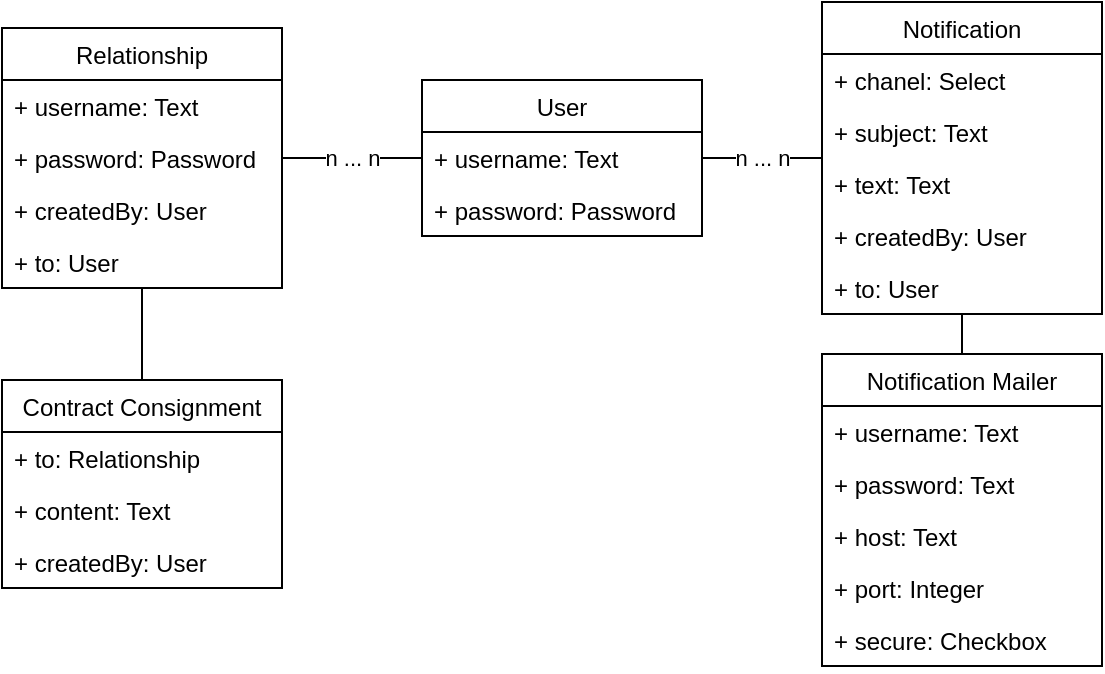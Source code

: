 <mxfile version="19.0.3" type="device" pages="4"><diagram id="sITN7H4J4Tr3g4uEwKdX" name="accounts"><mxGraphModel dx="891" dy="614" grid="1" gridSize="10" guides="1" tooltips="1" connect="1" arrows="1" fold="1" page="1" pageScale="1" pageWidth="850" pageHeight="1100" math="0" shadow="0"><root><mxCell id="0"/><mxCell id="1" parent="0"/><mxCell id="cfnucgsBj7IsWErgOgcV-30" value="n ... n" style="edgeStyle=orthogonalEdgeStyle;rounded=0;orthogonalLoop=1;jettySize=auto;html=1;endArrow=none;endFill=0;" parent="1" source="cfnucgsBj7IsWErgOgcV-14" target="cfnucgsBj7IsWErgOgcV-24" edge="1"><mxGeometry relative="1" as="geometry"/></mxCell><mxCell id="cfnucgsBj7IsWErgOgcV-14" value="User" style="swimlane;fontStyle=0;childLayout=stackLayout;horizontal=1;startSize=26;fillColor=none;horizontalStack=0;resizeParent=1;resizeParentMax=0;resizeLast=0;collapsible=1;marginBottom=0;" parent="1" vertex="1"><mxGeometry x="330" y="283" width="140" height="78" as="geometry"/></mxCell><mxCell id="cfnucgsBj7IsWErgOgcV-15" value="+ username: Text" style="text;strokeColor=none;fillColor=none;align=left;verticalAlign=top;spacingLeft=4;spacingRight=4;overflow=hidden;rotatable=0;points=[[0,0.5],[1,0.5]];portConstraint=eastwest;" parent="cfnucgsBj7IsWErgOgcV-14" vertex="1"><mxGeometry y="26" width="140" height="26" as="geometry"/></mxCell><mxCell id="cfnucgsBj7IsWErgOgcV-16" value="+ password: Password" style="text;strokeColor=none;fillColor=none;align=left;verticalAlign=top;spacingLeft=4;spacingRight=4;overflow=hidden;rotatable=0;points=[[0,0.5],[1,0.5]];portConstraint=eastwest;" parent="cfnucgsBj7IsWErgOgcV-14" vertex="1"><mxGeometry y="52" width="140" height="26" as="geometry"/></mxCell><mxCell id="cfnucgsBj7IsWErgOgcV-18" value="Relationship" style="swimlane;fontStyle=0;childLayout=stackLayout;horizontal=1;startSize=26;fillColor=none;horizontalStack=0;resizeParent=1;resizeParentMax=0;resizeLast=0;collapsible=1;marginBottom=0;" parent="1" vertex="1"><mxGeometry x="120" y="257" width="140" height="130" as="geometry"/></mxCell><mxCell id="cfnucgsBj7IsWErgOgcV-19" value="+ username: Text" style="text;strokeColor=none;fillColor=none;align=left;verticalAlign=top;spacingLeft=4;spacingRight=4;overflow=hidden;rotatable=0;points=[[0,0.5],[1,0.5]];portConstraint=eastwest;" parent="cfnucgsBj7IsWErgOgcV-18" vertex="1"><mxGeometry y="26" width="140" height="26" as="geometry"/></mxCell><mxCell id="cfnucgsBj7IsWErgOgcV-20" value="+ password: Password" style="text;strokeColor=none;fillColor=none;align=left;verticalAlign=top;spacingLeft=4;spacingRight=4;overflow=hidden;rotatable=0;points=[[0,0.5],[1,0.5]];portConstraint=eastwest;" parent="cfnucgsBj7IsWErgOgcV-18" vertex="1"><mxGeometry y="52" width="140" height="26" as="geometry"/></mxCell><mxCell id="cfnucgsBj7IsWErgOgcV-21" value="+ createdBy: User" style="text;strokeColor=none;fillColor=none;align=left;verticalAlign=top;spacingLeft=4;spacingRight=4;overflow=hidden;rotatable=0;points=[[0,0.5],[1,0.5]];portConstraint=eastwest;" parent="cfnucgsBj7IsWErgOgcV-18" vertex="1"><mxGeometry y="78" width="140" height="26" as="geometry"/></mxCell><mxCell id="cfnucgsBj7IsWErgOgcV-22" value="+ to: User" style="text;strokeColor=none;fillColor=none;align=left;verticalAlign=top;spacingLeft=4;spacingRight=4;overflow=hidden;rotatable=0;points=[[0,0.5],[1,0.5]];portConstraint=eastwest;" parent="cfnucgsBj7IsWErgOgcV-18" vertex="1"><mxGeometry y="104" width="140" height="26" as="geometry"/></mxCell><mxCell id="cfnucgsBj7IsWErgOgcV-23" value="n ... n" style="edgeStyle=orthogonalEdgeStyle;rounded=0;orthogonalLoop=1;jettySize=auto;html=1;endArrow=none;endFill=0;" parent="1" source="cfnucgsBj7IsWErgOgcV-18" target="cfnucgsBj7IsWErgOgcV-14" edge="1"><mxGeometry relative="1" as="geometry"/></mxCell><mxCell id="cfnucgsBj7IsWErgOgcV-37" style="edgeStyle=orthogonalEdgeStyle;rounded=0;orthogonalLoop=1;jettySize=auto;html=1;endArrow=none;endFill=0;" parent="1" source="cfnucgsBj7IsWErgOgcV-24" target="cfnucgsBj7IsWErgOgcV-31" edge="1"><mxGeometry relative="1" as="geometry"/></mxCell><mxCell id="cfnucgsBj7IsWErgOgcV-24" value="Notification" style="swimlane;fontStyle=0;childLayout=stackLayout;horizontal=1;startSize=26;fillColor=none;horizontalStack=0;resizeParent=1;resizeParentMax=0;resizeLast=0;collapsible=1;marginBottom=0;" parent="1" vertex="1"><mxGeometry x="530" y="244" width="140" height="156" as="geometry"/></mxCell><mxCell id="cfnucgsBj7IsWErgOgcV-25" value="+ chanel: Select" style="text;strokeColor=none;fillColor=none;align=left;verticalAlign=top;spacingLeft=4;spacingRight=4;overflow=hidden;rotatable=0;points=[[0,0.5],[1,0.5]];portConstraint=eastwest;" parent="cfnucgsBj7IsWErgOgcV-24" vertex="1"><mxGeometry y="26" width="140" height="26" as="geometry"/></mxCell><mxCell id="cfnucgsBj7IsWErgOgcV-26" value="+ subject: Text" style="text;strokeColor=none;fillColor=none;align=left;verticalAlign=top;spacingLeft=4;spacingRight=4;overflow=hidden;rotatable=0;points=[[0,0.5],[1,0.5]];portConstraint=eastwest;" parent="cfnucgsBj7IsWErgOgcV-24" vertex="1"><mxGeometry y="52" width="140" height="26" as="geometry"/></mxCell><mxCell id="cfnucgsBj7IsWErgOgcV-27" value="+ text: Text" style="text;strokeColor=none;fillColor=none;align=left;verticalAlign=top;spacingLeft=4;spacingRight=4;overflow=hidden;rotatable=0;points=[[0,0.5],[1,0.5]];portConstraint=eastwest;" parent="cfnucgsBj7IsWErgOgcV-24" vertex="1"><mxGeometry y="78" width="140" height="26" as="geometry"/></mxCell><mxCell id="cfnucgsBj7IsWErgOgcV-28" value="+ createdBy: User" style="text;strokeColor=none;fillColor=none;align=left;verticalAlign=top;spacingLeft=4;spacingRight=4;overflow=hidden;rotatable=0;points=[[0,0.5],[1,0.5]];portConstraint=eastwest;" parent="cfnucgsBj7IsWErgOgcV-24" vertex="1"><mxGeometry y="104" width="140" height="26" as="geometry"/></mxCell><mxCell id="cfnucgsBj7IsWErgOgcV-29" value="+ to: User" style="text;strokeColor=none;fillColor=none;align=left;verticalAlign=top;spacingLeft=4;spacingRight=4;overflow=hidden;rotatable=0;points=[[0,0.5],[1,0.5]];portConstraint=eastwest;" parent="cfnucgsBj7IsWErgOgcV-24" vertex="1"><mxGeometry y="130" width="140" height="26" as="geometry"/></mxCell><mxCell id="cfnucgsBj7IsWErgOgcV-31" value="Notification Mailer" style="swimlane;fontStyle=0;childLayout=stackLayout;horizontal=1;startSize=26;fillColor=none;horizontalStack=0;resizeParent=1;resizeParentMax=0;resizeLast=0;collapsible=1;marginBottom=0;" parent="1" vertex="1"><mxGeometry x="530" y="420" width="140" height="156" as="geometry"/></mxCell><mxCell id="cfnucgsBj7IsWErgOgcV-32" value="+ username: Text" style="text;strokeColor=none;fillColor=none;align=left;verticalAlign=top;spacingLeft=4;spacingRight=4;overflow=hidden;rotatable=0;points=[[0,0.5],[1,0.5]];portConstraint=eastwest;" parent="cfnucgsBj7IsWErgOgcV-31" vertex="1"><mxGeometry y="26" width="140" height="26" as="geometry"/></mxCell><mxCell id="cfnucgsBj7IsWErgOgcV-33" value="+ password: Text" style="text;strokeColor=none;fillColor=none;align=left;verticalAlign=top;spacingLeft=4;spacingRight=4;overflow=hidden;rotatable=0;points=[[0,0.5],[1,0.5]];portConstraint=eastwest;" parent="cfnucgsBj7IsWErgOgcV-31" vertex="1"><mxGeometry y="52" width="140" height="26" as="geometry"/></mxCell><mxCell id="cfnucgsBj7IsWErgOgcV-34" value="+ host: Text" style="text;strokeColor=none;fillColor=none;align=left;verticalAlign=top;spacingLeft=4;spacingRight=4;overflow=hidden;rotatable=0;points=[[0,0.5],[1,0.5]];portConstraint=eastwest;" parent="cfnucgsBj7IsWErgOgcV-31" vertex="1"><mxGeometry y="78" width="140" height="26" as="geometry"/></mxCell><mxCell id="cfnucgsBj7IsWErgOgcV-35" value="+ port: Integer" style="text;strokeColor=none;fillColor=none;align=left;verticalAlign=top;spacingLeft=4;spacingRight=4;overflow=hidden;rotatable=0;points=[[0,0.5],[1,0.5]];portConstraint=eastwest;" parent="cfnucgsBj7IsWErgOgcV-31" vertex="1"><mxGeometry y="104" width="140" height="26" as="geometry"/></mxCell><mxCell id="cfnucgsBj7IsWErgOgcV-36" value="+ secure: Checkbox" style="text;strokeColor=none;fillColor=none;align=left;verticalAlign=top;spacingLeft=4;spacingRight=4;overflow=hidden;rotatable=0;points=[[0,0.5],[1,0.5]];portConstraint=eastwest;" parent="cfnucgsBj7IsWErgOgcV-31" vertex="1"><mxGeometry y="130" width="140" height="26" as="geometry"/></mxCell><mxCell id="cfnucgsBj7IsWErgOgcV-43" style="edgeStyle=orthogonalEdgeStyle;rounded=0;orthogonalLoop=1;jettySize=auto;html=1;endArrow=none;endFill=0;" parent="1" source="cfnucgsBj7IsWErgOgcV-38" target="cfnucgsBj7IsWErgOgcV-18" edge="1"><mxGeometry relative="1" as="geometry"/></mxCell><mxCell id="cfnucgsBj7IsWErgOgcV-38" value="Contract Consignment" style="swimlane;fontStyle=0;childLayout=stackLayout;horizontal=1;startSize=26;fillColor=none;horizontalStack=0;resizeParent=1;resizeParentMax=0;resizeLast=0;collapsible=1;marginBottom=0;" parent="1" vertex="1"><mxGeometry x="120" y="433" width="140" height="104" as="geometry"/></mxCell><mxCell id="cfnucgsBj7IsWErgOgcV-39" value="+ to: Relationship" style="text;strokeColor=none;fillColor=none;align=left;verticalAlign=top;spacingLeft=4;spacingRight=4;overflow=hidden;rotatable=0;points=[[0,0.5],[1,0.5]];portConstraint=eastwest;" parent="cfnucgsBj7IsWErgOgcV-38" vertex="1"><mxGeometry y="26" width="140" height="26" as="geometry"/></mxCell><mxCell id="cfnucgsBj7IsWErgOgcV-40" value="+ content: Text" style="text;strokeColor=none;fillColor=none;align=left;verticalAlign=top;spacingLeft=4;spacingRight=4;overflow=hidden;rotatable=0;points=[[0,0.5],[1,0.5]];portConstraint=eastwest;" parent="cfnucgsBj7IsWErgOgcV-38" vertex="1"><mxGeometry y="52" width="140" height="26" as="geometry"/></mxCell><mxCell id="cfnucgsBj7IsWErgOgcV-41" value="+ createdBy: User" style="text;strokeColor=none;fillColor=none;align=left;verticalAlign=top;spacingLeft=4;spacingRight=4;overflow=hidden;rotatable=0;points=[[0,0.5],[1,0.5]];portConstraint=eastwest;" parent="cfnucgsBj7IsWErgOgcV-38" vertex="1"><mxGeometry y="78" width="140" height="26" as="geometry"/></mxCell></root></mxGraphModel></diagram><diagram id="_V5dbdFer5owiluOFlDj" name="products"><mxGraphModel dx="891" dy="614" grid="1" gridSize="10" guides="1" tooltips="1" connect="1" arrows="1" fold="1" page="1" pageScale="1" pageWidth="850" pageHeight="1100" math="0" shadow="0"><root><mxCell id="0"/><mxCell id="1" parent="0"/><mxCell id="ECGcyxqEOpkAcFWi8bOu-6" value="1...n" style="edgeStyle=orthogonalEdgeStyle;rounded=0;orthogonalLoop=1;jettySize=auto;html=1;endArrow=none;endFill=0;" parent="1" source="nEqXfibhc10DKEIDWJ4l-1" target="ECGcyxqEOpkAcFWi8bOu-1" edge="1"><mxGeometry relative="1" as="geometry"/></mxCell><mxCell id="ECGcyxqEOpkAcFWi8bOu-9" style="edgeStyle=orthogonalEdgeStyle;rounded=0;orthogonalLoop=1;jettySize=auto;html=1;endArrow=none;endFill=0;" parent="1" source="nEqXfibhc10DKEIDWJ4l-1" target="ECGcyxqEOpkAcFWi8bOu-7" edge="1"><mxGeometry relative="1" as="geometry"/></mxCell><mxCell id="ECGcyxqEOpkAcFWi8bOu-14" value="n...1" style="edgeStyle=orthogonalEdgeStyle;rounded=0;orthogonalLoop=1;jettySize=auto;html=1;endArrow=none;endFill=0;" parent="1" source="nEqXfibhc10DKEIDWJ4l-1" target="ECGcyxqEOpkAcFWi8bOu-10" edge="1"><mxGeometry relative="1" as="geometry"/></mxCell><mxCell id="ECGcyxqEOpkAcFWi8bOu-25" value="1 .. n" style="edgeStyle=orthogonalEdgeStyle;rounded=0;orthogonalLoop=1;jettySize=auto;html=1;endArrow=none;endFill=0;entryX=0.5;entryY=0;entryDx=0;entryDy=0;" parent="1" source="nEqXfibhc10DKEIDWJ4l-1" target="ECGcyxqEOpkAcFWi8bOu-16" edge="1"><mxGeometry relative="1" as="geometry"/></mxCell><mxCell id="ECGcyxqEOpkAcFWi8bOu-28" value="n...1" style="edgeStyle=orthogonalEdgeStyle;rounded=0;orthogonalLoop=1;jettySize=auto;html=1;endArrow=none;endFill=0;" parent="1" source="nEqXfibhc10DKEIDWJ4l-1" target="ECGcyxqEOpkAcFWi8bOu-26" edge="1"><mxGeometry relative="1" as="geometry"/></mxCell><mxCell id="nEqXfibhc10DKEIDWJ4l-1" value="Products" style="swimlane;fontStyle=0;childLayout=stackLayout;horizontal=1;startSize=26;fillColor=none;horizontalStack=0;resizeParent=1;resizeParentMax=0;resizeLast=0;collapsible=1;marginBottom=0;" parent="1" vertex="1"><mxGeometry x="270" y="220" width="150" height="208" as="geometry"/></mxCell><mxCell id="nEqXfibhc10DKEIDWJ4l-2" value="+ image: File" style="text;strokeColor=none;fillColor=none;align=left;verticalAlign=top;spacingLeft=4;spacingRight=4;overflow=hidden;rotatable=0;points=[[0,0.5],[1,0.5]];portConstraint=eastwest;" parent="nEqXfibhc10DKEIDWJ4l-1" vertex="1"><mxGeometry y="26" width="150" height="26" as="geometry"/></mxCell><mxCell id="nEqXfibhc10DKEIDWJ4l-3" value="+ images: [File]" style="text;strokeColor=none;fillColor=none;align=left;verticalAlign=top;spacingLeft=4;spacingRight=4;overflow=hidden;rotatable=0;points=[[0,0.5],[1,0.5]];portConstraint=eastwest;" parent="nEqXfibhc10DKEIDWJ4l-1" vertex="1"><mxGeometry y="52" width="150" height="26" as="geometry"/></mxCell><mxCell id="nEqXfibhc10DKEIDWJ4l-4" value="+ name: Text" style="text;strokeColor=none;fillColor=none;align=left;verticalAlign=top;spacingLeft=4;spacingRight=4;overflow=hidden;rotatable=0;points=[[0,0.5],[1,0.5]];portConstraint=eastwest;" parent="nEqXfibhc10DKEIDWJ4l-1" vertex="1"><mxGeometry y="78" width="150" height="26" as="geometry"/></mxCell><mxCell id="nEqXfibhc10DKEIDWJ4l-5" value="+ price: Integer" style="text;strokeColor=none;fillColor=none;align=left;verticalAlign=top;spacingLeft=4;spacingRight=4;overflow=hidden;rotatable=0;points=[[0,0.5],[1,0.5]];portConstraint=eastwest;" parent="nEqXfibhc10DKEIDWJ4l-1" vertex="1"><mxGeometry y="104" width="150" height="26" as="geometry"/></mxCell><mxCell id="nEqXfibhc10DKEIDWJ4l-6" value="+ brand: Brand" style="text;strokeColor=none;fillColor=none;align=left;verticalAlign=top;spacingLeft=4;spacingRight=4;overflow=hidden;rotatable=0;points=[[0,0.5],[1,0.5]];portConstraint=eastwest;" parent="nEqXfibhc10DKEIDWJ4l-1" vertex="1"><mxGeometry y="130" width="150" height="26" as="geometry"/></mxCell><mxCell id="nEqXfibhc10DKEIDWJ4l-7" value="+ categories: [Category]" style="text;strokeColor=none;fillColor=none;align=left;verticalAlign=top;spacingLeft=4;spacingRight=4;overflow=hidden;rotatable=0;points=[[0,0.5],[1,0.5]];portConstraint=eastwest;" parent="nEqXfibhc10DKEIDWJ4l-1" vertex="1"><mxGeometry y="156" width="150" height="26" as="geometry"/></mxCell><mxCell id="nEqXfibhc10DKEIDWJ4l-8" value="+ attributes: [Attribute]" style="text;strokeColor=none;fillColor=none;align=left;verticalAlign=top;spacingLeft=4;spacingRight=4;overflow=hidden;rotatable=0;points=[[0,0.5],[1,0.5]];portConstraint=eastwest;" parent="nEqXfibhc10DKEIDWJ4l-1" vertex="1"><mxGeometry y="182" width="150" height="26" as="geometry"/></mxCell><mxCell id="ECGcyxqEOpkAcFWi8bOu-1" value="File" style="swimlane;fontStyle=0;childLayout=stackLayout;horizontal=1;startSize=26;fillColor=none;horizontalStack=0;resizeParent=1;resizeParentMax=0;resizeLast=0;collapsible=1;marginBottom=0;" parent="1" vertex="1"><mxGeometry x="510" y="220" width="140" height="52" as="geometry"/></mxCell><mxCell id="ECGcyxqEOpkAcFWi8bOu-4" value="+ publicUrl: Text" style="text;strokeColor=none;fillColor=none;align=left;verticalAlign=top;spacingLeft=4;spacingRight=4;overflow=hidden;rotatable=0;points=[[0,0.5],[1,0.5]];portConstraint=eastwest;" parent="ECGcyxqEOpkAcFWi8bOu-1" vertex="1"><mxGeometry y="26" width="140" height="26" as="geometry"/></mxCell><mxCell id="ECGcyxqEOpkAcFWi8bOu-7" value="Brand" style="swimlane;fontStyle=0;childLayout=stackLayout;horizontal=1;startSize=26;fillColor=none;horizontalStack=0;resizeParent=1;resizeParentMax=0;resizeLast=0;collapsible=1;marginBottom=0;" parent="1" vertex="1"><mxGeometry x="510" y="298" width="140" height="52" as="geometry"/></mxCell><mxCell id="ECGcyxqEOpkAcFWi8bOu-8" value="+ name: Text" style="text;strokeColor=none;fillColor=none;align=left;verticalAlign=top;spacingLeft=4;spacingRight=4;overflow=hidden;rotatable=0;points=[[0,0.5],[1,0.5]];portConstraint=eastwest;" parent="ECGcyxqEOpkAcFWi8bOu-7" vertex="1"><mxGeometry y="26" width="140" height="26" as="geometry"/></mxCell><mxCell id="ECGcyxqEOpkAcFWi8bOu-10" value="Category" style="swimlane;fontStyle=0;childLayout=stackLayout;horizontal=1;startSize=26;fillColor=none;horizontalStack=0;resizeParent=1;resizeParentMax=0;resizeLast=0;collapsible=1;marginBottom=0;" parent="1" vertex="1"><mxGeometry x="510" y="370" width="140" height="104" as="geometry"/></mxCell><mxCell id="ECGcyxqEOpkAcFWi8bOu-11" value="+ name: Text" style="text;strokeColor=none;fillColor=none;align=left;verticalAlign=top;spacingLeft=4;spacingRight=4;overflow=hidden;rotatable=0;points=[[0,0.5],[1,0.5]];portConstraint=eastwest;" parent="ECGcyxqEOpkAcFWi8bOu-10" vertex="1"><mxGeometry y="26" width="140" height="26" as="geometry"/></mxCell><mxCell id="ECGcyxqEOpkAcFWi8bOu-12" value="+ childs: [Category]" style="text;strokeColor=none;fillColor=none;align=left;verticalAlign=top;spacingLeft=4;spacingRight=4;overflow=hidden;rotatable=0;points=[[0,0.5],[1,0.5]];portConstraint=eastwest;" parent="ECGcyxqEOpkAcFWi8bOu-10" vertex="1"><mxGeometry y="52" width="140" height="26" as="geometry"/></mxCell><mxCell id="ECGcyxqEOpkAcFWi8bOu-13" value="+ variations: [Category]" style="text;strokeColor=none;fillColor=none;align=left;verticalAlign=top;spacingLeft=4;spacingRight=4;overflow=hidden;rotatable=0;points=[[0,0.5],[1,0.5]];portConstraint=eastwest;" parent="ECGcyxqEOpkAcFWi8bOu-10" vertex="1"><mxGeometry y="78" width="140" height="26" as="geometry"/></mxCell><mxCell id="ECGcyxqEOpkAcFWi8bOu-15" value="1...n" style="edgeStyle=orthogonalEdgeStyle;rounded=0;orthogonalLoop=1;jettySize=auto;html=1;endArrow=none;endFill=0;entryX=1.002;entryY=0.85;entryDx=0;entryDy=0;entryPerimeter=0;" parent="ECGcyxqEOpkAcFWi8bOu-10" source="ECGcyxqEOpkAcFWi8bOu-10" target="ECGcyxqEOpkAcFWi8bOu-13" edge="1"><mxGeometry relative="1" as="geometry"><mxPoint x="160" y="100" as="targetPoint"/><Array as="points"><mxPoint x="170" y="52"/><mxPoint x="170" y="100"/></Array></mxGeometry></mxCell><mxCell id="ECGcyxqEOpkAcFWi8bOu-16" value="Attribute" style="swimlane;fontStyle=0;childLayout=stackLayout;horizontal=1;startSize=26;fillColor=none;horizontalStack=0;resizeParent=1;resizeParentMax=0;resizeLast=0;collapsible=1;marginBottom=0;" parent="1" vertex="1"><mxGeometry x="270" y="485" width="150" height="78" as="geometry"/></mxCell><mxCell id="ECGcyxqEOpkAcFWi8bOu-17" value="+ name: Text" style="text;strokeColor=none;fillColor=none;align=left;verticalAlign=top;spacingLeft=4;spacingRight=4;overflow=hidden;rotatable=0;points=[[0,0.5],[1,0.5]];portConstraint=eastwest;" parent="ECGcyxqEOpkAcFWi8bOu-16" vertex="1"><mxGeometry y="26" width="150" height="26" as="geometry"/></mxCell><mxCell id="ECGcyxqEOpkAcFWi8bOu-18" value="+ values: [AttributeValue]" style="text;strokeColor=none;fillColor=none;align=left;verticalAlign=top;spacingLeft=4;spacingRight=4;overflow=hidden;rotatable=0;points=[[0,0.5],[1,0.5]];portConstraint=eastwest;" parent="ECGcyxqEOpkAcFWi8bOu-16" vertex="1"><mxGeometry y="52" width="150" height="26" as="geometry"/></mxCell><mxCell id="ECGcyxqEOpkAcFWi8bOu-29" value="1...n" style="edgeStyle=orthogonalEdgeStyle;rounded=0;orthogonalLoop=1;jettySize=auto;html=1;endArrow=none;endFill=0;" parent="1" source="ECGcyxqEOpkAcFWi8bOu-21" target="ECGcyxqEOpkAcFWi8bOu-26" edge="1"><mxGeometry relative="1" as="geometry"/></mxCell><mxCell id="ECGcyxqEOpkAcFWi8bOu-21" value="AttributeValue" style="swimlane;fontStyle=0;childLayout=stackLayout;horizontal=1;startSize=26;fillColor=none;horizontalStack=0;resizeParent=1;resizeParentMax=0;resizeLast=0;collapsible=1;marginBottom=0;" parent="1" vertex="1"><mxGeometry x="70" y="498" width="140" height="52" as="geometry"/></mxCell><mxCell id="ECGcyxqEOpkAcFWi8bOu-22" value="+ name: Text" style="text;strokeColor=none;fillColor=none;align=left;verticalAlign=top;spacingLeft=4;spacingRight=4;overflow=hidden;rotatable=0;points=[[0,0.5],[1,0.5]];portConstraint=eastwest;" parent="ECGcyxqEOpkAcFWi8bOu-21" vertex="1"><mxGeometry y="26" width="140" height="26" as="geometry"/></mxCell><mxCell id="ECGcyxqEOpkAcFWi8bOu-24" value="1 ... n" style="edgeStyle=orthogonalEdgeStyle;rounded=0;orthogonalLoop=1;jettySize=auto;html=1;endArrow=none;endFill=0;" parent="1" source="ECGcyxqEOpkAcFWi8bOu-17" target="ECGcyxqEOpkAcFWi8bOu-21" edge="1"><mxGeometry relative="1" as="geometry"/></mxCell><mxCell id="ECGcyxqEOpkAcFWi8bOu-26" value="Stock" style="swimlane;fontStyle=0;childLayout=stackLayout;horizontal=1;startSize=26;fillColor=none;horizontalStack=0;resizeParent=1;resizeParentMax=0;resizeLast=0;collapsible=1;marginBottom=0;" parent="1" vertex="1"><mxGeometry x="70" y="298" width="140" height="52" as="geometry"/></mxCell><mxCell id="ECGcyxqEOpkAcFWi8bOu-27" value="+ quanlity: Integer" style="text;strokeColor=none;fillColor=none;align=left;verticalAlign=top;spacingLeft=4;spacingRight=4;overflow=hidden;rotatable=0;points=[[0,0.5],[1,0.5]];portConstraint=eastwest;" parent="ECGcyxqEOpkAcFWi8bOu-26" vertex="1"><mxGeometry y="26" width="140" height="26" as="geometry"/></mxCell><mxCell id="AzSpl1J496kwEHKgoatW-4" value="1...n" style="edgeStyle=orthogonalEdgeStyle;rounded=0;orthogonalLoop=1;jettySize=auto;html=1;endArrow=none;endFill=0;" edge="1" parent="1" source="AzSpl1J496kwEHKgoatW-1" target="nEqXfibhc10DKEIDWJ4l-1"><mxGeometry relative="1" as="geometry"/></mxCell><mxCell id="AzSpl1J496kwEHKgoatW-1" value="User" style="swimlane;fontStyle=0;childLayout=stackLayout;horizontal=1;startSize=26;fillColor=none;horizontalStack=0;resizeParent=1;resizeParentMax=0;resizeLast=0;collapsible=1;marginBottom=0;" vertex="1" parent="1"><mxGeometry x="70" y="130" width="140" height="78" as="geometry"/></mxCell><mxCell id="AzSpl1J496kwEHKgoatW-2" value="+ username: Text" style="text;strokeColor=none;fillColor=none;align=left;verticalAlign=top;spacingLeft=4;spacingRight=4;overflow=hidden;rotatable=0;points=[[0,0.5],[1,0.5]];portConstraint=eastwest;" vertex="1" parent="AzSpl1J496kwEHKgoatW-1"><mxGeometry y="26" width="140" height="26" as="geometry"/></mxCell><mxCell id="AzSpl1J496kwEHKgoatW-3" value="+ password: Password" style="text;strokeColor=none;fillColor=none;align=left;verticalAlign=top;spacingLeft=4;spacingRight=4;overflow=hidden;rotatable=0;points=[[0,0.5],[1,0.5]];portConstraint=eastwest;" vertex="1" parent="AzSpl1J496kwEHKgoatW-1"><mxGeometry y="52" width="140" height="26" as="geometry"/></mxCell></root></mxGraphModel></diagram><diagram id="FQjjNLV208sR27QGK-rC" name="orders"><mxGraphModel dx="1741" dy="614" grid="1" gridSize="10" guides="1" tooltips="1" connect="1" arrows="1" fold="1" page="1" pageScale="1" pageWidth="850" pageHeight="1100" math="0" shadow="0"><root><mxCell id="0"/><mxCell id="1" parent="0"/><mxCell id="ixoQBt65vuWRvzbVjFGv-5" value="n...1" style="edgeStyle=orthogonalEdgeStyle;rounded=0;orthogonalLoop=1;jettySize=auto;html=1;endArrow=none;endFill=0;" parent="1" source="ixoQBt65vuWRvzbVjFGv-6" target="ixoQBt65vuWRvzbVjFGv-31" edge="1"><mxGeometry relative="1" as="geometry"/></mxCell><mxCell id="ixoQBt65vuWRvzbVjFGv-6" value="Products" style="swimlane;fontStyle=0;childLayout=stackLayout;horizontal=1;startSize=26;fillColor=none;horizontalStack=0;resizeParent=1;resizeParentMax=0;resizeLast=0;collapsible=1;marginBottom=0;" parent="1" vertex="1"><mxGeometry x="270" y="220" width="150" height="208" as="geometry"/></mxCell><mxCell id="ixoQBt65vuWRvzbVjFGv-7" value="+ image: File" style="text;strokeColor=none;fillColor=none;align=left;verticalAlign=top;spacingLeft=4;spacingRight=4;overflow=hidden;rotatable=0;points=[[0,0.5],[1,0.5]];portConstraint=eastwest;" parent="ixoQBt65vuWRvzbVjFGv-6" vertex="1"><mxGeometry y="26" width="150" height="26" as="geometry"/></mxCell><mxCell id="ixoQBt65vuWRvzbVjFGv-8" value="+ images: [File]" style="text;strokeColor=none;fillColor=none;align=left;verticalAlign=top;spacingLeft=4;spacingRight=4;overflow=hidden;rotatable=0;points=[[0,0.5],[1,0.5]];portConstraint=eastwest;" parent="ixoQBt65vuWRvzbVjFGv-6" vertex="1"><mxGeometry y="52" width="150" height="26" as="geometry"/></mxCell><mxCell id="ixoQBt65vuWRvzbVjFGv-9" value="+ name: Text" style="text;strokeColor=none;fillColor=none;align=left;verticalAlign=top;spacingLeft=4;spacingRight=4;overflow=hidden;rotatable=0;points=[[0,0.5],[1,0.5]];portConstraint=eastwest;" parent="ixoQBt65vuWRvzbVjFGv-6" vertex="1"><mxGeometry y="78" width="150" height="26" as="geometry"/></mxCell><mxCell id="ixoQBt65vuWRvzbVjFGv-10" value="+ price: Integer" style="text;strokeColor=none;fillColor=none;align=left;verticalAlign=top;spacingLeft=4;spacingRight=4;overflow=hidden;rotatable=0;points=[[0,0.5],[1,0.5]];portConstraint=eastwest;" parent="ixoQBt65vuWRvzbVjFGv-6" vertex="1"><mxGeometry y="104" width="150" height="26" as="geometry"/></mxCell><mxCell id="ixoQBt65vuWRvzbVjFGv-11" value="+ brand: Brand" style="text;strokeColor=none;fillColor=none;align=left;verticalAlign=top;spacingLeft=4;spacingRight=4;overflow=hidden;rotatable=0;points=[[0,0.5],[1,0.5]];portConstraint=eastwest;" parent="ixoQBt65vuWRvzbVjFGv-6" vertex="1"><mxGeometry y="130" width="150" height="26" as="geometry"/></mxCell><mxCell id="ixoQBt65vuWRvzbVjFGv-12" value="+ categories: [Category]" style="text;strokeColor=none;fillColor=none;align=left;verticalAlign=top;spacingLeft=4;spacingRight=4;overflow=hidden;rotatable=0;points=[[0,0.5],[1,0.5]];portConstraint=eastwest;" parent="ixoQBt65vuWRvzbVjFGv-6" vertex="1"><mxGeometry y="156" width="150" height="26" as="geometry"/></mxCell><mxCell id="ixoQBt65vuWRvzbVjFGv-13" value="+ attributes: [Attribute]" style="text;strokeColor=none;fillColor=none;align=left;verticalAlign=top;spacingLeft=4;spacingRight=4;overflow=hidden;rotatable=0;points=[[0,0.5],[1,0.5]];portConstraint=eastwest;" parent="ixoQBt65vuWRvzbVjFGv-6" vertex="1"><mxGeometry y="182" width="150" height="26" as="geometry"/></mxCell><mxCell id="ixoQBt65vuWRvzbVjFGv-30" style="edgeStyle=orthogonalEdgeStyle;rounded=0;orthogonalLoop=1;jettySize=auto;html=1;endArrow=none;endFill=0;" parent="1" source="ixoQBt65vuWRvzbVjFGv-31" target="ixoQBt65vuWRvzbVjFGv-39" edge="1"><mxGeometry relative="1" as="geometry"/></mxCell><mxCell id="ixoQBt65vuWRvzbVjFGv-31" value="Stock" style="swimlane;fontStyle=0;childLayout=stackLayout;horizontal=1;startSize=26;fillColor=none;horizontalStack=0;resizeParent=1;resizeParentMax=0;resizeLast=0;collapsible=1;marginBottom=0;" parent="1" vertex="1"><mxGeometry x="70" y="298" width="140" height="52" as="geometry"/></mxCell><mxCell id="ixoQBt65vuWRvzbVjFGv-32" value="+ quanlity: Integer" style="text;strokeColor=none;fillColor=none;align=left;verticalAlign=top;spacingLeft=4;spacingRight=4;overflow=hidden;rotatable=0;points=[[0,0.5],[1,0.5]];portConstraint=eastwest;" parent="ixoQBt65vuWRvzbVjFGv-31" vertex="1"><mxGeometry y="26" width="140" height="26" as="geometry"/></mxCell><mxCell id="ixoQBt65vuWRvzbVjFGv-33" value="1...n" style="edgeStyle=orthogonalEdgeStyle;rounded=0;orthogonalLoop=1;jettySize=auto;html=1;endArrow=none;endFill=0;entryX=0.5;entryY=0;entryDx=0;entryDy=0;" parent="1" source="ixoQBt65vuWRvzbVjFGv-34" target="ixoQBt65vuWRvzbVjFGv-39" edge="1"><mxGeometry relative="1" as="geometry"/></mxCell><mxCell id="ixoQBt65vuWRvzbVjFGv-34" value="Cart" style="swimlane;fontStyle=0;childLayout=stackLayout;horizontal=1;startSize=26;fillColor=none;horizontalStack=0;resizeParent=1;resizeParentMax=0;resizeLast=0;collapsible=1;marginBottom=0;" parent="1" vertex="1"><mxGeometry x="70" y="40" width="140" height="52" as="geometry"/></mxCell><mxCell id="ixoQBt65vuWRvzbVjFGv-35" value="+ items: [CartItem]" style="text;strokeColor=none;fillColor=none;align=left;verticalAlign=top;spacingLeft=4;spacingRight=4;overflow=hidden;rotatable=0;points=[[0,0.5],[1,0.5]];portConstraint=eastwest;" parent="ixoQBt65vuWRvzbVjFGv-34" vertex="1"><mxGeometry y="26" width="140" height="26" as="geometry"/></mxCell><mxCell id="ixoQBt65vuWRvzbVjFGv-38" style="edgeStyle=orthogonalEdgeStyle;rounded=0;orthogonalLoop=1;jettySize=auto;html=1;endArrow=none;endFill=0;entryX=0.5;entryY=0;entryDx=0;entryDy=0;" parent="1" source="ixoQBt65vuWRvzbVjFGv-39" target="ixoQBt65vuWRvzbVjFGv-6" edge="1"><mxGeometry relative="1" as="geometry"/></mxCell><mxCell id="ixoQBt65vuWRvzbVjFGv-39" value="CartItem" style="swimlane;fontStyle=0;childLayout=stackLayout;horizontal=1;startSize=26;fillColor=none;horizontalStack=0;resizeParent=1;resizeParentMax=0;resizeLast=0;collapsible=1;marginBottom=0;" parent="1" vertex="1"><mxGeometry x="70" y="127" width="140" height="130" as="geometry"/></mxCell><mxCell id="ixoQBt65vuWRvzbVjFGv-40" value="+ product: Product" style="text;strokeColor=none;fillColor=none;align=left;verticalAlign=top;spacingLeft=4;spacingRight=4;overflow=hidden;rotatable=0;points=[[0,0.5],[1,0.5]];portConstraint=eastwest;" parent="ixoQBt65vuWRvzbVjFGv-39" vertex="1"><mxGeometry y="26" width="140" height="26" as="geometry"/></mxCell><mxCell id="ixoQBt65vuWRvzbVjFGv-41" value="+ stock: Stock" style="text;strokeColor=none;fillColor=none;align=left;verticalAlign=top;spacingLeft=4;spacingRight=4;overflow=hidden;rotatable=0;points=[[0,0.5],[1,0.5]];portConstraint=eastwest;" parent="ixoQBt65vuWRvzbVjFGv-39" vertex="1"><mxGeometry y="52" width="140" height="26" as="geometry"/></mxCell><mxCell id="ixoQBt65vuWRvzbVjFGv-42" value="+ price: Integer" style="text;strokeColor=none;fillColor=none;align=left;verticalAlign=top;spacingLeft=4;spacingRight=4;overflow=hidden;rotatable=0;points=[[0,0.5],[1,0.5]];portConstraint=eastwest;" parent="ixoQBt65vuWRvzbVjFGv-39" vertex="1"><mxGeometry y="78" width="140" height="26" as="geometry"/></mxCell><mxCell id="6SoFExAevX0nCCaz4tam-1" value="+ sale: Integer" style="text;strokeColor=none;fillColor=none;align=left;verticalAlign=top;spacingLeft=4;spacingRight=4;overflow=hidden;rotatable=0;points=[[0,0.5],[1,0.5]];portConstraint=eastwest;" vertex="1" parent="ixoQBt65vuWRvzbVjFGv-39"><mxGeometry y="104" width="140" height="26" as="geometry"/></mxCell><mxCell id="ixoQBt65vuWRvzbVjFGv-43" value="1...n" style="edgeStyle=orthogonalEdgeStyle;rounded=0;orthogonalLoop=1;jettySize=auto;html=1;endArrow=none;endFill=0;" parent="1" source="ixoQBt65vuWRvzbVjFGv-44" target="ixoQBt65vuWRvzbVjFGv-39" edge="1"><mxGeometry relative="1" as="geometry"/></mxCell><mxCell id="ixoQBt65vuWRvzbVjFGv-44" value="Order" style="swimlane;fontStyle=0;childLayout=stackLayout;horizontal=1;startSize=26;fillColor=none;horizontalStack=0;resizeParent=1;resizeParentMax=0;resizeLast=0;collapsible=1;marginBottom=0;" parent="1" vertex="1"><mxGeometry x="-130" y="140" width="140" height="104" as="geometry"/></mxCell><mxCell id="ixoQBt65vuWRvzbVjFGv-45" value="+ discount: Text" style="text;strokeColor=none;fillColor=none;align=left;verticalAlign=top;spacingLeft=4;spacingRight=4;overflow=hidden;rotatable=0;points=[[0,0.5],[1,0.5]];portConstraint=eastwest;" parent="ixoQBt65vuWRvzbVjFGv-44" vertex="1"><mxGeometry y="26" width="140" height="26" as="geometry"/></mxCell><mxCell id="ixoQBt65vuWRvzbVjFGv-46" value="+ items: [CartItem]" style="text;strokeColor=none;fillColor=none;align=left;verticalAlign=top;spacingLeft=4;spacingRight=4;overflow=hidden;rotatable=0;points=[[0,0.5],[1,0.5]];portConstraint=eastwest;" parent="ixoQBt65vuWRvzbVjFGv-44" vertex="1"><mxGeometry y="52" width="140" height="26" as="geometry"/></mxCell><mxCell id="ixoQBt65vuWRvzbVjFGv-47" value="+ total: Integer" style="text;strokeColor=none;fillColor=none;align=left;verticalAlign=top;spacingLeft=4;spacingRight=4;overflow=hidden;rotatable=0;points=[[0,0.5],[1,0.5]];portConstraint=eastwest;" parent="ixoQBt65vuWRvzbVjFGv-44" vertex="1"><mxGeometry y="78" width="140" height="26" as="geometry"/></mxCell><mxCell id="jV_xO7ixXGT9mPwclnhZ-4" value="1...n" style="edgeStyle=orthogonalEdgeStyle;rounded=0;orthogonalLoop=1;jettySize=auto;html=1;endArrow=none;endFill=0;" edge="1" parent="1" source="jV_xO7ixXGT9mPwclnhZ-1" target="ixoQBt65vuWRvzbVjFGv-44"><mxGeometry relative="1" as="geometry"/></mxCell><mxCell id="jV_xO7ixXGT9mPwclnhZ-1" value="User" style="swimlane;fontStyle=0;childLayout=stackLayout;horizontal=1;startSize=26;fillColor=none;horizontalStack=0;resizeParent=1;resizeParentMax=0;resizeLast=0;collapsible=1;marginBottom=0;" vertex="1" parent="1"><mxGeometry x="-130" y="320" width="140" height="78" as="geometry"/></mxCell><mxCell id="jV_xO7ixXGT9mPwclnhZ-2" value="+ username: Text" style="text;strokeColor=none;fillColor=none;align=left;verticalAlign=top;spacingLeft=4;spacingRight=4;overflow=hidden;rotatable=0;points=[[0,0.5],[1,0.5]];portConstraint=eastwest;" vertex="1" parent="jV_xO7ixXGT9mPwclnhZ-1"><mxGeometry y="26" width="140" height="26" as="geometry"/></mxCell><mxCell id="jV_xO7ixXGT9mPwclnhZ-3" value="+ password: Password" style="text;strokeColor=none;fillColor=none;align=left;verticalAlign=top;spacingLeft=4;spacingRight=4;overflow=hidden;rotatable=0;points=[[0,0.5],[1,0.5]];portConstraint=eastwest;" vertex="1" parent="jV_xO7ixXGT9mPwclnhZ-1"><mxGeometry y="52" width="140" height="26" as="geometry"/></mxCell></root></mxGraphModel></diagram><diagram id="nOl78_l5e7VPI9MPoFZ0" name="store"><mxGraphModel dx="891" dy="614" grid="1" gridSize="10" guides="1" tooltips="1" connect="1" arrows="1" fold="1" page="1" pageScale="1" pageWidth="850" pageHeight="1100" math="0" shadow="0"><root><mxCell id="0"/><mxCell id="1" parent="0"/><mxCell id="qdtBbs-Xw4_6wAJhbGIY-7" style="edgeStyle=orthogonalEdgeStyle;rounded=0;orthogonalLoop=1;jettySize=auto;html=1;endArrow=none;endFill=0;" edge="1" parent="1" source="qdtBbs-Xw4_6wAJhbGIY-1" target="qdtBbs-Xw4_6wAJhbGIY-4"><mxGeometry relative="1" as="geometry"/></mxCell><mxCell id="qdtBbs-Xw4_6wAJhbGIY-11" value="1...n" style="edgeStyle=orthogonalEdgeStyle;rounded=0;orthogonalLoop=1;jettySize=auto;html=1;endArrow=none;endFill=0;" edge="1" parent="1" source="qdtBbs-Xw4_6wAJhbGIY-1" target="qdtBbs-Xw4_6wAJhbGIY-9"><mxGeometry relative="1" as="geometry"><Array as="points"><mxPoint x="270" y="309"/></Array></mxGeometry></mxCell><mxCell id="TY5leYj6HeLvFWiXUkZV-5" value="n...1" style="edgeStyle=orthogonalEdgeStyle;rounded=0;orthogonalLoop=1;jettySize=auto;html=1;endArrow=none;endFill=0;" edge="1" parent="1" source="qdtBbs-Xw4_6wAJhbGIY-1" target="TY5leYj6HeLvFWiXUkZV-1"><mxGeometry relative="1" as="geometry"/></mxCell><mxCell id="qdtBbs-Xw4_6wAJhbGIY-1" value="User" style="swimlane;fontStyle=0;childLayout=stackLayout;horizontal=1;startSize=26;fillColor=none;horizontalStack=0;resizeParent=1;resizeParentMax=0;resizeLast=0;collapsible=1;marginBottom=0;" vertex="1" parent="1"><mxGeometry x="230" y="160" width="140" height="78" as="geometry"/></mxCell><mxCell id="qdtBbs-Xw4_6wAJhbGIY-2" value="+ username: Text" style="text;strokeColor=none;fillColor=none;align=left;verticalAlign=top;spacingLeft=4;spacingRight=4;overflow=hidden;rotatable=0;points=[[0,0.5],[1,0.5]];portConstraint=eastwest;" vertex="1" parent="qdtBbs-Xw4_6wAJhbGIY-1"><mxGeometry y="26" width="140" height="26" as="geometry"/></mxCell><mxCell id="qdtBbs-Xw4_6wAJhbGIY-3" value="+ password: Password" style="text;strokeColor=none;fillColor=none;align=left;verticalAlign=top;spacingLeft=4;spacingRight=4;overflow=hidden;rotatable=0;points=[[0,0.5],[1,0.5]];portConstraint=eastwest;" vertex="1" parent="qdtBbs-Xw4_6wAJhbGIY-1"><mxGeometry y="52" width="140" height="26" as="geometry"/></mxCell><mxCell id="qdtBbs-Xw4_6wAJhbGIY-4" value="Page" style="swimlane;fontStyle=0;childLayout=stackLayout;horizontal=1;startSize=26;fillColor=none;horizontalStack=0;resizeParent=1;resizeParentMax=0;resizeLast=0;collapsible=1;marginBottom=0;" vertex="1" parent="1"><mxGeometry x="410" y="160" width="140" height="78" as="geometry"/></mxCell><mxCell id="qdtBbs-Xw4_6wAJhbGIY-5" value="+ store: Text" style="text;strokeColor=none;fillColor=none;align=left;verticalAlign=top;spacingLeft=4;spacingRight=4;overflow=hidden;rotatable=0;points=[[0,0.5],[1,0.5]];portConstraint=eastwest;" vertex="1" parent="qdtBbs-Xw4_6wAJhbGIY-4"><mxGeometry y="26" width="140" height="26" as="geometry"/></mxCell><mxCell id="qdtBbs-Xw4_6wAJhbGIY-6" value="+ domain: Text" style="text;strokeColor=none;fillColor=none;align=left;verticalAlign=top;spacingLeft=4;spacingRight=4;overflow=hidden;rotatable=0;points=[[0,0.5],[1,0.5]];portConstraint=eastwest;" vertex="1" parent="qdtBbs-Xw4_6wAJhbGIY-4"><mxGeometry y="52" width="140" height="26" as="geometry"/></mxCell><mxCell id="qdtBbs-Xw4_6wAJhbGIY-15" value="1...n" style="edgeStyle=orthogonalEdgeStyle;rounded=0;orthogonalLoop=1;jettySize=auto;html=1;endArrow=none;endFill=0;" edge="1" parent="1" source="qdtBbs-Xw4_6wAJhbGIY-8" target="qdtBbs-Xw4_6wAJhbGIY-12"><mxGeometry relative="1" as="geometry"/></mxCell><mxCell id="qdtBbs-Xw4_6wAJhbGIY-8" value="Post" style="swimlane;fontStyle=0;childLayout=stackLayout;horizontal=1;startSize=26;fillColor=none;horizontalStack=0;resizeParent=1;resizeParentMax=0;resizeLast=0;collapsible=1;marginBottom=0;" vertex="1" parent="1"><mxGeometry x="40" y="280" width="140" height="78" as="geometry"/></mxCell><mxCell id="qdtBbs-Xw4_6wAJhbGIY-9" value="+ title: Text" style="text;strokeColor=none;fillColor=none;align=left;verticalAlign=top;spacingLeft=4;spacingRight=4;overflow=hidden;rotatable=0;points=[[0,0.5],[1,0.5]];portConstraint=eastwest;" vertex="1" parent="qdtBbs-Xw4_6wAJhbGIY-8"><mxGeometry y="26" width="140" height="26" as="geometry"/></mxCell><mxCell id="qdtBbs-Xw4_6wAJhbGIY-10" value="+ content: Text" style="text;strokeColor=none;fillColor=none;align=left;verticalAlign=top;spacingLeft=4;spacingRight=4;overflow=hidden;rotatable=0;points=[[0,0.5],[1,0.5]];portConstraint=eastwest;" vertex="1" parent="qdtBbs-Xw4_6wAJhbGIY-8"><mxGeometry y="52" width="140" height="26" as="geometry"/></mxCell><mxCell id="qdtBbs-Xw4_6wAJhbGIY-12" value="PostHashtag" style="swimlane;fontStyle=0;childLayout=stackLayout;horizontal=1;startSize=26;fillColor=none;horizontalStack=0;resizeParent=1;resizeParentMax=0;resizeLast=0;collapsible=1;marginBottom=0;" vertex="1" parent="1"><mxGeometry x="40" y="410" width="140" height="78" as="geometry"/></mxCell><mxCell id="qdtBbs-Xw4_6wAJhbGIY-13" value="+ name: Text" style="text;strokeColor=none;fillColor=none;align=left;verticalAlign=top;spacingLeft=4;spacingRight=4;overflow=hidden;rotatable=0;points=[[0,0.5],[1,0.5]];portConstraint=eastwest;" vertex="1" parent="qdtBbs-Xw4_6wAJhbGIY-12"><mxGeometry y="26" width="140" height="26" as="geometry"/></mxCell><mxCell id="qdtBbs-Xw4_6wAJhbGIY-14" value="+ image: File" style="text;strokeColor=none;fillColor=none;align=left;verticalAlign=top;spacingLeft=4;spacingRight=4;overflow=hidden;rotatable=0;points=[[0,0.5],[1,0.5]];portConstraint=eastwest;" vertex="1" parent="qdtBbs-Xw4_6wAJhbGIY-12"><mxGeometry y="52" width="140" height="26" as="geometry"/></mxCell><mxCell id="qdtBbs-Xw4_6wAJhbGIY-16" value="FAQ" style="swimlane;fontStyle=0;childLayout=stackLayout;horizontal=1;startSize=26;fillColor=none;horizontalStack=0;resizeParent=1;resizeParentMax=0;resizeLast=0;collapsible=1;marginBottom=0;" vertex="1" parent="1"><mxGeometry x="410" y="380" width="140" height="78" as="geometry"/></mxCell><mxCell id="qdtBbs-Xw4_6wAJhbGIY-17" value="+ quesion: Text" style="text;strokeColor=none;fillColor=none;align=left;verticalAlign=top;spacingLeft=4;spacingRight=4;overflow=hidden;rotatable=0;points=[[0,0.5],[1,0.5]];portConstraint=eastwest;" vertex="1" parent="qdtBbs-Xw4_6wAJhbGIY-16"><mxGeometry y="26" width="140" height="26" as="geometry"/></mxCell><mxCell id="qdtBbs-Xw4_6wAJhbGIY-18" value="+ content: Text" style="text;strokeColor=none;fillColor=none;align=left;verticalAlign=top;spacingLeft=4;spacingRight=4;overflow=hidden;rotatable=0;points=[[0,0.5],[1,0.5]];portConstraint=eastwest;" vertex="1" parent="qdtBbs-Xw4_6wAJhbGIY-16"><mxGeometry y="52" width="140" height="26" as="geometry"/></mxCell><mxCell id="qdtBbs-Xw4_6wAJhbGIY-19" value="Services" style="swimlane;fontStyle=0;childLayout=stackLayout;horizontal=1;startSize=26;fillColor=none;horizontalStack=0;resizeParent=1;resizeParentMax=0;resizeLast=0;collapsible=1;marginBottom=0;" vertex="1" parent="1"><mxGeometry x="410" y="270" width="140" height="78" as="geometry"/></mxCell><mxCell id="qdtBbs-Xw4_6wAJhbGIY-20" value="+ title: Text" style="text;strokeColor=none;fillColor=none;align=left;verticalAlign=top;spacingLeft=4;spacingRight=4;overflow=hidden;rotatable=0;points=[[0,0.5],[1,0.5]];portConstraint=eastwest;" vertex="1" parent="qdtBbs-Xw4_6wAJhbGIY-19"><mxGeometry y="26" width="140" height="26" as="geometry"/></mxCell><mxCell id="qdtBbs-Xw4_6wAJhbGIY-21" value="+ content: Text" style="text;strokeColor=none;fillColor=none;align=left;verticalAlign=top;spacingLeft=4;spacingRight=4;overflow=hidden;rotatable=0;points=[[0,0.5],[1,0.5]];portConstraint=eastwest;" vertex="1" parent="qdtBbs-Xw4_6wAJhbGIY-19"><mxGeometry y="52" width="140" height="26" as="geometry"/></mxCell><mxCell id="qdtBbs-Xw4_6wAJhbGIY-22" value="1...n" style="edgeStyle=orthogonalEdgeStyle;rounded=0;orthogonalLoop=1;jettySize=auto;html=1;endArrow=none;endFill=0;" edge="1" parent="1" source="qdtBbs-Xw4_6wAJhbGIY-1" target="qdtBbs-Xw4_6wAJhbGIY-16"><mxGeometry relative="1" as="geometry"><mxPoint x="310" y="248" as="sourcePoint"/><mxPoint x="420" y="319" as="targetPoint"/><Array as="points"><mxPoint x="290" y="419"/></Array></mxGeometry></mxCell><mxCell id="qdtBbs-Xw4_6wAJhbGIY-23" value="1...n" style="edgeStyle=orthogonalEdgeStyle;rounded=0;orthogonalLoop=1;jettySize=auto;html=1;endArrow=none;endFill=0;" edge="1" parent="1" source="qdtBbs-Xw4_6wAJhbGIY-1" target="qdtBbs-Xw4_6wAJhbGIY-19"><mxGeometry relative="1" as="geometry"><mxPoint x="320" y="258" as="sourcePoint"/><mxPoint x="430" y="329" as="targetPoint"/><Array as="points"><mxPoint x="310" y="340"/></Array></mxGeometry></mxCell><mxCell id="TY5leYj6HeLvFWiXUkZV-1" value="Banner" style="swimlane;fontStyle=0;childLayout=stackLayout;horizontal=1;startSize=26;fillColor=none;horizontalStack=0;resizeParent=1;resizeParentMax=0;resizeLast=0;collapsible=1;marginBottom=0;" vertex="1" parent="1"><mxGeometry x="40" y="160" width="140" height="78" as="geometry"/></mxCell><mxCell id="TY5leYj6HeLvFWiXUkZV-2" value="+ name: Text" style="text;strokeColor=none;fillColor=none;align=left;verticalAlign=top;spacingLeft=4;spacingRight=4;overflow=hidden;rotatable=0;points=[[0,0.5],[1,0.5]];portConstraint=eastwest;" vertex="1" parent="TY5leYj6HeLvFWiXUkZV-1"><mxGeometry y="26" width="140" height="26" as="geometry"/></mxCell><mxCell id="TY5leYj6HeLvFWiXUkZV-3" value="+ image: File" style="text;strokeColor=none;fillColor=none;align=left;verticalAlign=top;spacingLeft=4;spacingRight=4;overflow=hidden;rotatable=0;points=[[0,0.5],[1,0.5]];portConstraint=eastwest;" vertex="1" parent="TY5leYj6HeLvFWiXUkZV-1"><mxGeometry y="52" width="140" height="26" as="geometry"/></mxCell></root></mxGraphModel></diagram></mxfile>